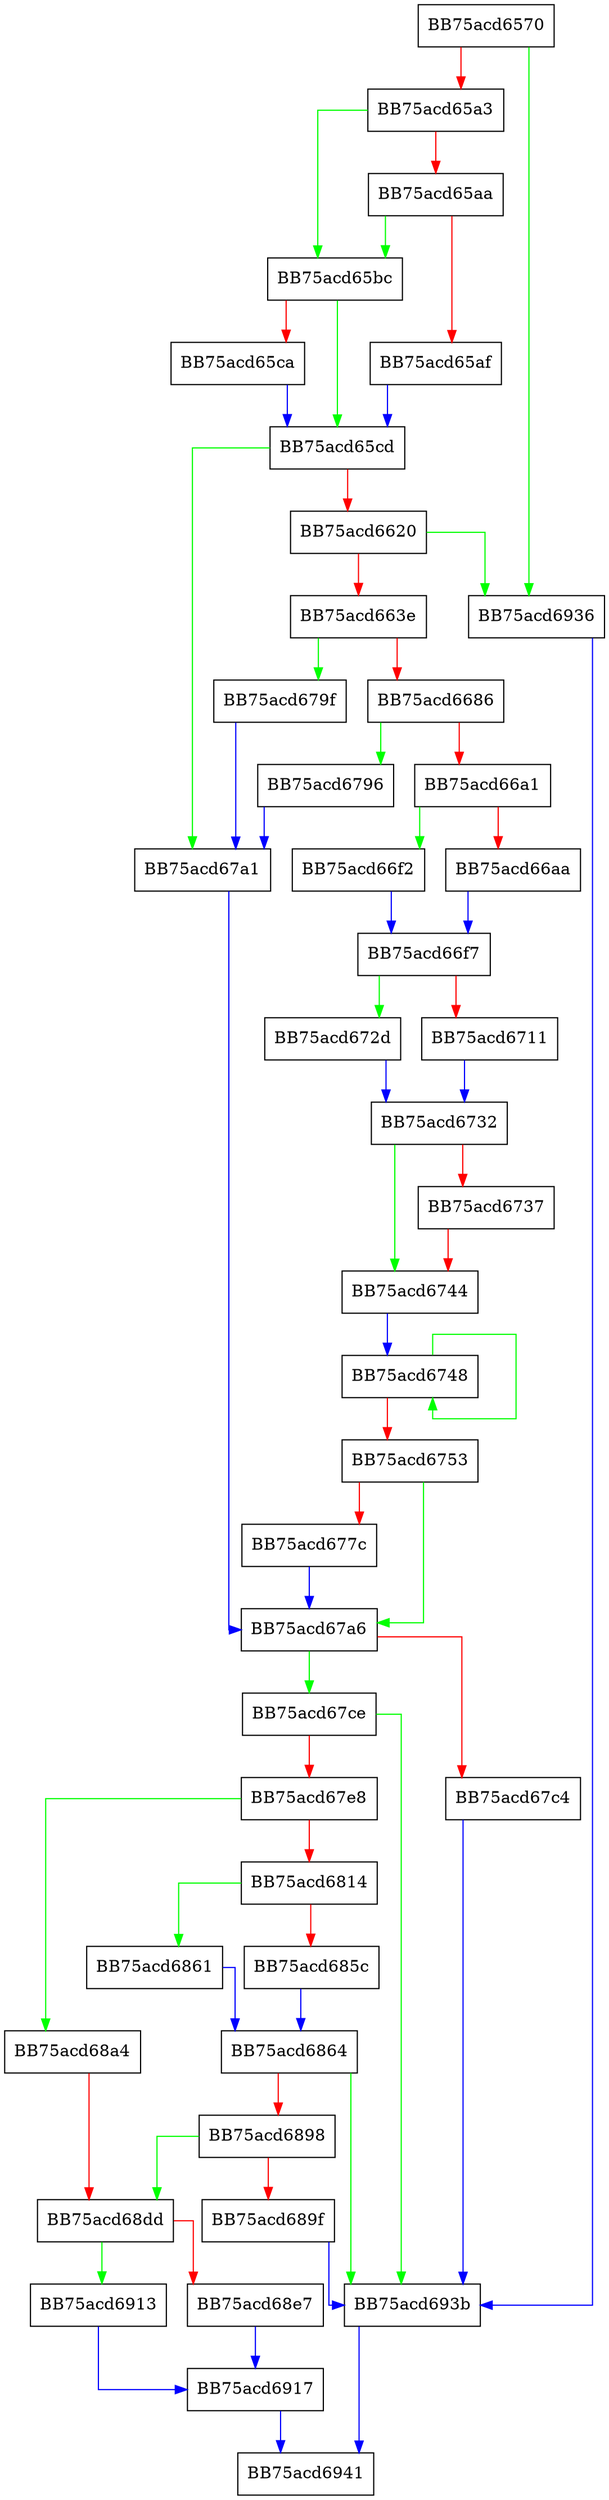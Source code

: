 digraph Matched {
  node [shape="box"];
  graph [splines=ortho];
  BB75acd6570 -> BB75acd6936 [color="green"];
  BB75acd6570 -> BB75acd65a3 [color="red"];
  BB75acd65a3 -> BB75acd65bc [color="green"];
  BB75acd65a3 -> BB75acd65aa [color="red"];
  BB75acd65aa -> BB75acd65bc [color="green"];
  BB75acd65aa -> BB75acd65af [color="red"];
  BB75acd65af -> BB75acd65cd [color="blue"];
  BB75acd65bc -> BB75acd65cd [color="green"];
  BB75acd65bc -> BB75acd65ca [color="red"];
  BB75acd65ca -> BB75acd65cd [color="blue"];
  BB75acd65cd -> BB75acd67a1 [color="green"];
  BB75acd65cd -> BB75acd6620 [color="red"];
  BB75acd6620 -> BB75acd6936 [color="green"];
  BB75acd6620 -> BB75acd663e [color="red"];
  BB75acd663e -> BB75acd679f [color="green"];
  BB75acd663e -> BB75acd6686 [color="red"];
  BB75acd6686 -> BB75acd6796 [color="green"];
  BB75acd6686 -> BB75acd66a1 [color="red"];
  BB75acd66a1 -> BB75acd66f2 [color="green"];
  BB75acd66a1 -> BB75acd66aa [color="red"];
  BB75acd66aa -> BB75acd66f7 [color="blue"];
  BB75acd66f2 -> BB75acd66f7 [color="blue"];
  BB75acd66f7 -> BB75acd672d [color="green"];
  BB75acd66f7 -> BB75acd6711 [color="red"];
  BB75acd6711 -> BB75acd6732 [color="blue"];
  BB75acd672d -> BB75acd6732 [color="blue"];
  BB75acd6732 -> BB75acd6744 [color="green"];
  BB75acd6732 -> BB75acd6737 [color="red"];
  BB75acd6737 -> BB75acd6744 [color="red"];
  BB75acd6744 -> BB75acd6748 [color="blue"];
  BB75acd6748 -> BB75acd6748 [color="green"];
  BB75acd6748 -> BB75acd6753 [color="red"];
  BB75acd6753 -> BB75acd67a6 [color="green"];
  BB75acd6753 -> BB75acd677c [color="red"];
  BB75acd677c -> BB75acd67a6 [color="blue"];
  BB75acd6796 -> BB75acd67a1 [color="blue"];
  BB75acd679f -> BB75acd67a1 [color="blue"];
  BB75acd67a1 -> BB75acd67a6 [color="blue"];
  BB75acd67a6 -> BB75acd67ce [color="green"];
  BB75acd67a6 -> BB75acd67c4 [color="red"];
  BB75acd67c4 -> BB75acd693b [color="blue"];
  BB75acd67ce -> BB75acd693b [color="green"];
  BB75acd67ce -> BB75acd67e8 [color="red"];
  BB75acd67e8 -> BB75acd68a4 [color="green"];
  BB75acd67e8 -> BB75acd6814 [color="red"];
  BB75acd6814 -> BB75acd6861 [color="green"];
  BB75acd6814 -> BB75acd685c [color="red"];
  BB75acd685c -> BB75acd6864 [color="blue"];
  BB75acd6861 -> BB75acd6864 [color="blue"];
  BB75acd6864 -> BB75acd693b [color="green"];
  BB75acd6864 -> BB75acd6898 [color="red"];
  BB75acd6898 -> BB75acd68dd [color="green"];
  BB75acd6898 -> BB75acd689f [color="red"];
  BB75acd689f -> BB75acd693b [color="blue"];
  BB75acd68a4 -> BB75acd68dd [color="red"];
  BB75acd68dd -> BB75acd6913 [color="green"];
  BB75acd68dd -> BB75acd68e7 [color="red"];
  BB75acd68e7 -> BB75acd6917 [color="blue"];
  BB75acd6913 -> BB75acd6917 [color="blue"];
  BB75acd6917 -> BB75acd6941 [color="blue"];
  BB75acd6936 -> BB75acd693b [color="blue"];
  BB75acd693b -> BB75acd6941 [color="blue"];
}